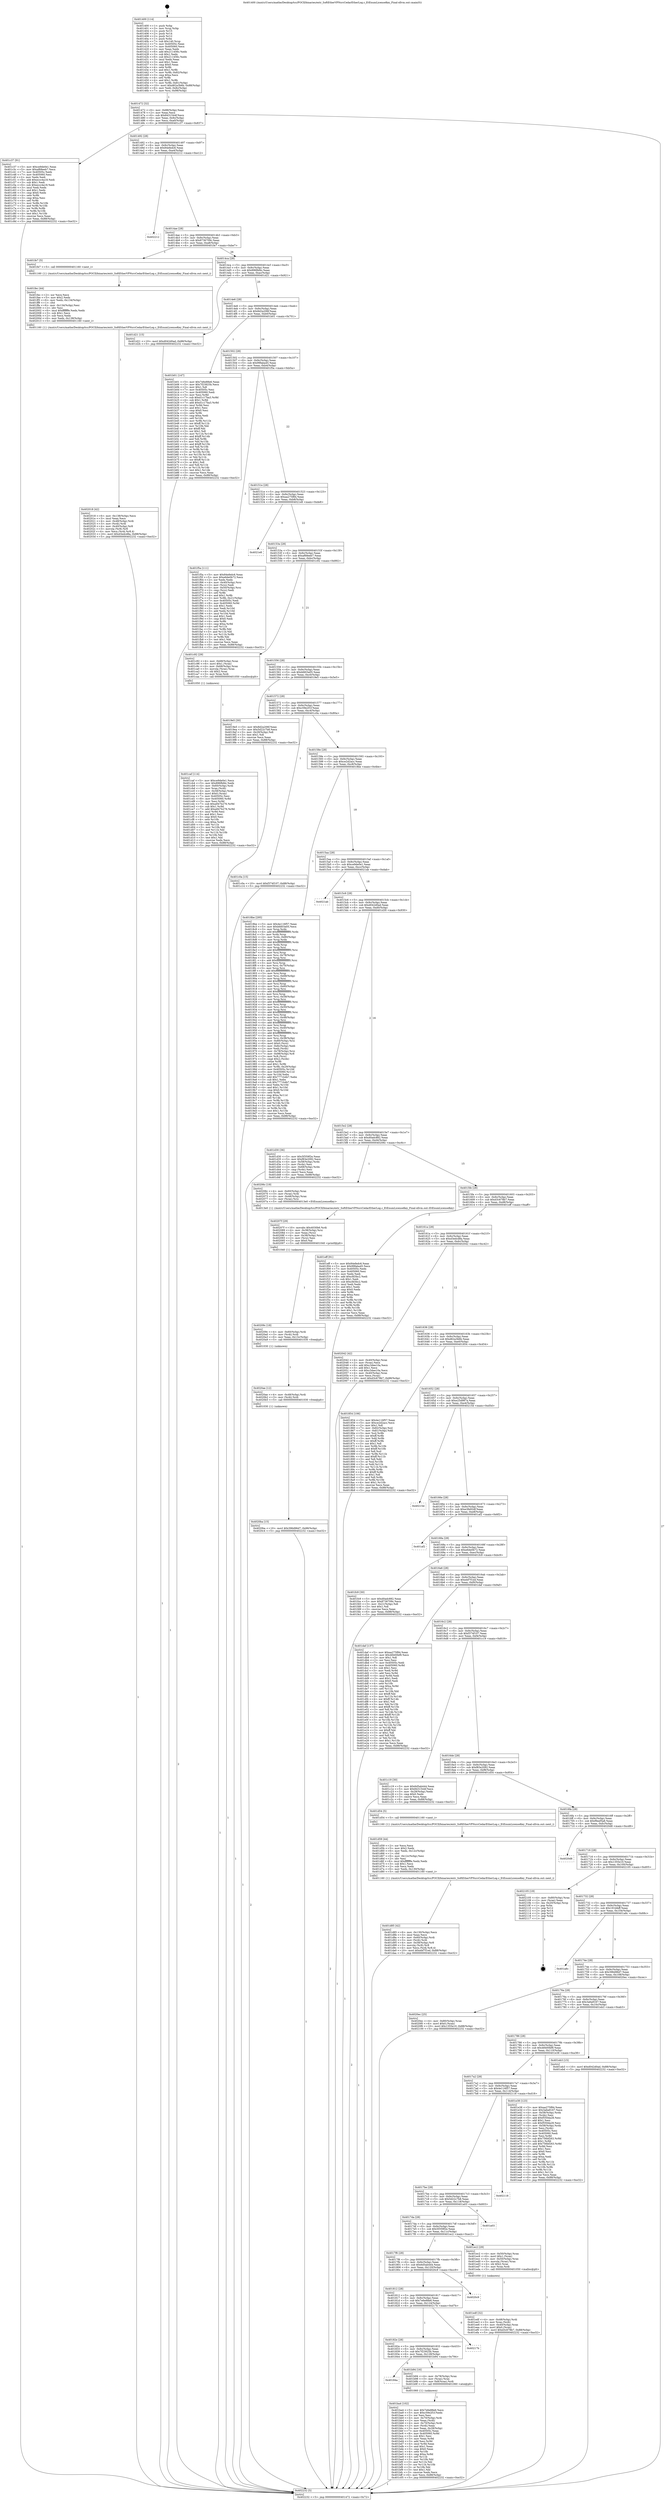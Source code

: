 digraph "0x401400" {
  label = "0x401400 (/mnt/c/Users/mathe/Desktop/tcc/POCII/binaries/extr_SoftEtherVPNsrcCedarEtherLog.c_EtEnumLicenseKey_Final-ollvm.out::main(0))"
  labelloc = "t"
  node[shape=record]

  Entry [label="",width=0.3,height=0.3,shape=circle,fillcolor=black,style=filled]
  "0x401472" [label="{
     0x401472 [32]\l
     | [instrs]\l
     &nbsp;&nbsp;0x401472 \<+6\>: mov -0x88(%rbp),%eax\l
     &nbsp;&nbsp;0x401478 \<+2\>: mov %eax,%ecx\l
     &nbsp;&nbsp;0x40147a \<+6\>: sub $0x8431544f,%ecx\l
     &nbsp;&nbsp;0x401480 \<+6\>: mov %eax,-0x9c(%rbp)\l
     &nbsp;&nbsp;0x401486 \<+6\>: mov %ecx,-0xa0(%rbp)\l
     &nbsp;&nbsp;0x40148c \<+6\>: je 0000000000401c37 \<main+0x837\>\l
  }"]
  "0x401c37" [label="{
     0x401c37 [91]\l
     | [instrs]\l
     &nbsp;&nbsp;0x401c37 \<+5\>: mov $0xce9de0e1,%eax\l
     &nbsp;&nbsp;0x401c3c \<+5\>: mov $0xaf68eeb7,%ecx\l
     &nbsp;&nbsp;0x401c41 \<+7\>: mov 0x40505c,%edx\l
     &nbsp;&nbsp;0x401c48 \<+7\>: mov 0x405060,%esi\l
     &nbsp;&nbsp;0x401c4f \<+2\>: mov %edx,%edi\l
     &nbsp;&nbsp;0x401c51 \<+6\>: add $0xeccc4a18,%edi\l
     &nbsp;&nbsp;0x401c57 \<+3\>: sub $0x1,%edi\l
     &nbsp;&nbsp;0x401c5a \<+6\>: sub $0xeccc4a18,%edi\l
     &nbsp;&nbsp;0x401c60 \<+3\>: imul %edi,%edx\l
     &nbsp;&nbsp;0x401c63 \<+3\>: and $0x1,%edx\l
     &nbsp;&nbsp;0x401c66 \<+3\>: cmp $0x0,%edx\l
     &nbsp;&nbsp;0x401c69 \<+4\>: sete %r8b\l
     &nbsp;&nbsp;0x401c6d \<+3\>: cmp $0xa,%esi\l
     &nbsp;&nbsp;0x401c70 \<+4\>: setl %r9b\l
     &nbsp;&nbsp;0x401c74 \<+3\>: mov %r8b,%r10b\l
     &nbsp;&nbsp;0x401c77 \<+3\>: and %r9b,%r10b\l
     &nbsp;&nbsp;0x401c7a \<+3\>: xor %r9b,%r8b\l
     &nbsp;&nbsp;0x401c7d \<+3\>: or %r8b,%r10b\l
     &nbsp;&nbsp;0x401c80 \<+4\>: test $0x1,%r10b\l
     &nbsp;&nbsp;0x401c84 \<+3\>: cmovne %ecx,%eax\l
     &nbsp;&nbsp;0x401c87 \<+6\>: mov %eax,-0x88(%rbp)\l
     &nbsp;&nbsp;0x401c8d \<+5\>: jmp 0000000000402232 \<main+0xe32\>\l
  }"]
  "0x401492" [label="{
     0x401492 [28]\l
     | [instrs]\l
     &nbsp;&nbsp;0x401492 \<+5\>: jmp 0000000000401497 \<main+0x97\>\l
     &nbsp;&nbsp;0x401497 \<+6\>: mov -0x9c(%rbp),%eax\l
     &nbsp;&nbsp;0x40149d \<+5\>: sub $0x84efedc6,%eax\l
     &nbsp;&nbsp;0x4014a2 \<+6\>: mov %eax,-0xa4(%rbp)\l
     &nbsp;&nbsp;0x4014a8 \<+6\>: je 0000000000402212 \<main+0xe12\>\l
  }"]
  Exit [label="",width=0.3,height=0.3,shape=circle,fillcolor=black,style=filled,peripheries=2]
  "0x402212" [label="{
     0x402212\l
  }", style=dashed]
  "0x4014ae" [label="{
     0x4014ae [28]\l
     | [instrs]\l
     &nbsp;&nbsp;0x4014ae \<+5\>: jmp 00000000004014b3 \<main+0xb3\>\l
     &nbsp;&nbsp;0x4014b3 \<+6\>: mov -0x9c(%rbp),%eax\l
     &nbsp;&nbsp;0x4014b9 \<+5\>: sub $0x8736709c,%eax\l
     &nbsp;&nbsp;0x4014be \<+6\>: mov %eax,-0xa8(%rbp)\l
     &nbsp;&nbsp;0x4014c4 \<+6\>: je 0000000000401fe7 \<main+0xbe7\>\l
  }"]
  "0x4020ba" [label="{
     0x4020ba [15]\l
     | [instrs]\l
     &nbsp;&nbsp;0x4020ba \<+10\>: movl $0x396d96d7,-0x88(%rbp)\l
     &nbsp;&nbsp;0x4020c4 \<+5\>: jmp 0000000000402232 \<main+0xe32\>\l
  }"]
  "0x401fe7" [label="{
     0x401fe7 [5]\l
     | [instrs]\l
     &nbsp;&nbsp;0x401fe7 \<+5\>: call 0000000000401160 \<next_i\>\l
     | [calls]\l
     &nbsp;&nbsp;0x401160 \{1\} (/mnt/c/Users/mathe/Desktop/tcc/POCII/binaries/extr_SoftEtherVPNsrcCedarEtherLog.c_EtEnumLicenseKey_Final-ollvm.out::next_i)\l
  }"]
  "0x4014ca" [label="{
     0x4014ca [28]\l
     | [instrs]\l
     &nbsp;&nbsp;0x4014ca \<+5\>: jmp 00000000004014cf \<main+0xcf\>\l
     &nbsp;&nbsp;0x4014cf \<+6\>: mov -0x9c(%rbp),%eax\l
     &nbsp;&nbsp;0x4014d5 \<+5\>: sub $0x896fbfdc,%eax\l
     &nbsp;&nbsp;0x4014da \<+6\>: mov %eax,-0xac(%rbp)\l
     &nbsp;&nbsp;0x4014e0 \<+6\>: je 0000000000401d21 \<main+0x921\>\l
  }"]
  "0x4020ae" [label="{
     0x4020ae [12]\l
     | [instrs]\l
     &nbsp;&nbsp;0x4020ae \<+4\>: mov -0x48(%rbp),%rdi\l
     &nbsp;&nbsp;0x4020b2 \<+3\>: mov (%rdi),%rdi\l
     &nbsp;&nbsp;0x4020b5 \<+5\>: call 0000000000401030 \<free@plt\>\l
     | [calls]\l
     &nbsp;&nbsp;0x401030 \{1\} (unknown)\l
  }"]
  "0x401d21" [label="{
     0x401d21 [15]\l
     | [instrs]\l
     &nbsp;&nbsp;0x401d21 \<+10\>: movl $0xd042d0ad,-0x88(%rbp)\l
     &nbsp;&nbsp;0x401d2b \<+5\>: jmp 0000000000402232 \<main+0xe32\>\l
  }"]
  "0x4014e6" [label="{
     0x4014e6 [28]\l
     | [instrs]\l
     &nbsp;&nbsp;0x4014e6 \<+5\>: jmp 00000000004014eb \<main+0xeb\>\l
     &nbsp;&nbsp;0x4014eb \<+6\>: mov -0x9c(%rbp),%eax\l
     &nbsp;&nbsp;0x4014f1 \<+5\>: sub $0x8d2a206f,%eax\l
     &nbsp;&nbsp;0x4014f6 \<+6\>: mov %eax,-0xb0(%rbp)\l
     &nbsp;&nbsp;0x4014fc \<+6\>: je 0000000000401b01 \<main+0x701\>\l
  }"]
  "0x40209c" [label="{
     0x40209c [18]\l
     | [instrs]\l
     &nbsp;&nbsp;0x40209c \<+4\>: mov -0x60(%rbp),%rdi\l
     &nbsp;&nbsp;0x4020a0 \<+3\>: mov (%rdi),%rdi\l
     &nbsp;&nbsp;0x4020a3 \<+6\>: mov %eax,-0x13c(%rbp)\l
     &nbsp;&nbsp;0x4020a9 \<+5\>: call 0000000000401030 \<free@plt\>\l
     | [calls]\l
     &nbsp;&nbsp;0x401030 \{1\} (unknown)\l
  }"]
  "0x401b01" [label="{
     0x401b01 [147]\l
     | [instrs]\l
     &nbsp;&nbsp;0x401b01 \<+5\>: mov $0x7e6e88e6,%eax\l
     &nbsp;&nbsp;0x401b06 \<+5\>: mov $0x7f23925b,%ecx\l
     &nbsp;&nbsp;0x401b0b \<+2\>: mov $0x1,%dl\l
     &nbsp;&nbsp;0x401b0d \<+7\>: mov 0x40505c,%esi\l
     &nbsp;&nbsp;0x401b14 \<+7\>: mov 0x405060,%edi\l
     &nbsp;&nbsp;0x401b1b \<+3\>: mov %esi,%r8d\l
     &nbsp;&nbsp;0x401b1e \<+7\>: sub $0xd1c17ba3,%r8d\l
     &nbsp;&nbsp;0x401b25 \<+4\>: sub $0x1,%r8d\l
     &nbsp;&nbsp;0x401b29 \<+7\>: add $0xd1c17ba3,%r8d\l
     &nbsp;&nbsp;0x401b30 \<+4\>: imul %r8d,%esi\l
     &nbsp;&nbsp;0x401b34 \<+3\>: and $0x1,%esi\l
     &nbsp;&nbsp;0x401b37 \<+3\>: cmp $0x0,%esi\l
     &nbsp;&nbsp;0x401b3a \<+4\>: sete %r9b\l
     &nbsp;&nbsp;0x401b3e \<+3\>: cmp $0xa,%edi\l
     &nbsp;&nbsp;0x401b41 \<+4\>: setl %r10b\l
     &nbsp;&nbsp;0x401b45 \<+3\>: mov %r9b,%r11b\l
     &nbsp;&nbsp;0x401b48 \<+4\>: xor $0xff,%r11b\l
     &nbsp;&nbsp;0x401b4c \<+3\>: mov %r10b,%bl\l
     &nbsp;&nbsp;0x401b4f \<+3\>: xor $0xff,%bl\l
     &nbsp;&nbsp;0x401b52 \<+3\>: xor $0x1,%dl\l
     &nbsp;&nbsp;0x401b55 \<+3\>: mov %r11b,%r14b\l
     &nbsp;&nbsp;0x401b58 \<+4\>: and $0xff,%r14b\l
     &nbsp;&nbsp;0x401b5c \<+3\>: and %dl,%r9b\l
     &nbsp;&nbsp;0x401b5f \<+3\>: mov %bl,%r15b\l
     &nbsp;&nbsp;0x401b62 \<+4\>: and $0xff,%r15b\l
     &nbsp;&nbsp;0x401b66 \<+3\>: and %dl,%r10b\l
     &nbsp;&nbsp;0x401b69 \<+3\>: or %r9b,%r14b\l
     &nbsp;&nbsp;0x401b6c \<+3\>: or %r10b,%r15b\l
     &nbsp;&nbsp;0x401b6f \<+3\>: xor %r15b,%r14b\l
     &nbsp;&nbsp;0x401b72 \<+3\>: or %bl,%r11b\l
     &nbsp;&nbsp;0x401b75 \<+4\>: xor $0xff,%r11b\l
     &nbsp;&nbsp;0x401b79 \<+3\>: or $0x1,%dl\l
     &nbsp;&nbsp;0x401b7c \<+3\>: and %dl,%r11b\l
     &nbsp;&nbsp;0x401b7f \<+3\>: or %r11b,%r14b\l
     &nbsp;&nbsp;0x401b82 \<+4\>: test $0x1,%r14b\l
     &nbsp;&nbsp;0x401b86 \<+3\>: cmovne %ecx,%eax\l
     &nbsp;&nbsp;0x401b89 \<+6\>: mov %eax,-0x88(%rbp)\l
     &nbsp;&nbsp;0x401b8f \<+5\>: jmp 0000000000402232 \<main+0xe32\>\l
  }"]
  "0x401502" [label="{
     0x401502 [28]\l
     | [instrs]\l
     &nbsp;&nbsp;0x401502 \<+5\>: jmp 0000000000401507 \<main+0x107\>\l
     &nbsp;&nbsp;0x401507 \<+6\>: mov -0x9c(%rbp),%eax\l
     &nbsp;&nbsp;0x40150d \<+5\>: sub $0x99faba45,%eax\l
     &nbsp;&nbsp;0x401512 \<+6\>: mov %eax,-0xb4(%rbp)\l
     &nbsp;&nbsp;0x401518 \<+6\>: je 0000000000401f5a \<main+0xb5a\>\l
  }"]
  "0x40207f" [label="{
     0x40207f [29]\l
     | [instrs]\l
     &nbsp;&nbsp;0x40207f \<+10\>: movabs $0x4030b6,%rdi\l
     &nbsp;&nbsp;0x402089 \<+4\>: mov -0x38(%rbp),%rsi\l
     &nbsp;&nbsp;0x40208d \<+2\>: mov %eax,(%rsi)\l
     &nbsp;&nbsp;0x40208f \<+4\>: mov -0x38(%rbp),%rsi\l
     &nbsp;&nbsp;0x402093 \<+2\>: mov (%rsi),%esi\l
     &nbsp;&nbsp;0x402095 \<+2\>: mov $0x0,%al\l
     &nbsp;&nbsp;0x402097 \<+5\>: call 0000000000401040 \<printf@plt\>\l
     | [calls]\l
     &nbsp;&nbsp;0x401040 \{1\} (unknown)\l
  }"]
  "0x401f5a" [label="{
     0x401f5a [111]\l
     | [instrs]\l
     &nbsp;&nbsp;0x401f5a \<+5\>: mov $0x84efedc6,%eax\l
     &nbsp;&nbsp;0x401f5f \<+5\>: mov $0xe6de0b72,%ecx\l
     &nbsp;&nbsp;0x401f64 \<+2\>: xor %edx,%edx\l
     &nbsp;&nbsp;0x401f66 \<+4\>: mov -0x40(%rbp),%rsi\l
     &nbsp;&nbsp;0x401f6a \<+2\>: mov (%rsi),%edi\l
     &nbsp;&nbsp;0x401f6c \<+4\>: mov -0x50(%rbp),%rsi\l
     &nbsp;&nbsp;0x401f70 \<+2\>: cmp (%rsi),%edi\l
     &nbsp;&nbsp;0x401f72 \<+4\>: setl %r8b\l
     &nbsp;&nbsp;0x401f76 \<+4\>: and $0x1,%r8b\l
     &nbsp;&nbsp;0x401f7a \<+4\>: mov %r8b,-0x21(%rbp)\l
     &nbsp;&nbsp;0x401f7e \<+7\>: mov 0x40505c,%edi\l
     &nbsp;&nbsp;0x401f85 \<+8\>: mov 0x405060,%r9d\l
     &nbsp;&nbsp;0x401f8d \<+3\>: sub $0x1,%edx\l
     &nbsp;&nbsp;0x401f90 \<+3\>: mov %edi,%r10d\l
     &nbsp;&nbsp;0x401f93 \<+3\>: add %edx,%r10d\l
     &nbsp;&nbsp;0x401f96 \<+4\>: imul %r10d,%edi\l
     &nbsp;&nbsp;0x401f9a \<+3\>: and $0x1,%edi\l
     &nbsp;&nbsp;0x401f9d \<+3\>: cmp $0x0,%edi\l
     &nbsp;&nbsp;0x401fa0 \<+4\>: sete %r8b\l
     &nbsp;&nbsp;0x401fa4 \<+4\>: cmp $0xa,%r9d\l
     &nbsp;&nbsp;0x401fa8 \<+4\>: setl %r11b\l
     &nbsp;&nbsp;0x401fac \<+3\>: mov %r8b,%bl\l
     &nbsp;&nbsp;0x401faf \<+3\>: and %r11b,%bl\l
     &nbsp;&nbsp;0x401fb2 \<+3\>: xor %r11b,%r8b\l
     &nbsp;&nbsp;0x401fb5 \<+3\>: or %r8b,%bl\l
     &nbsp;&nbsp;0x401fb8 \<+3\>: test $0x1,%bl\l
     &nbsp;&nbsp;0x401fbb \<+3\>: cmovne %ecx,%eax\l
     &nbsp;&nbsp;0x401fbe \<+6\>: mov %eax,-0x88(%rbp)\l
     &nbsp;&nbsp;0x401fc4 \<+5\>: jmp 0000000000402232 \<main+0xe32\>\l
  }"]
  "0x40151e" [label="{
     0x40151e [28]\l
     | [instrs]\l
     &nbsp;&nbsp;0x40151e \<+5\>: jmp 0000000000401523 \<main+0x123\>\l
     &nbsp;&nbsp;0x401523 \<+6\>: mov -0x9c(%rbp),%eax\l
     &nbsp;&nbsp;0x401529 \<+5\>: sub $0xaa275f84,%eax\l
     &nbsp;&nbsp;0x40152e \<+6\>: mov %eax,-0xb8(%rbp)\l
     &nbsp;&nbsp;0x401534 \<+6\>: je 00000000004021e8 \<main+0xde8\>\l
  }"]
  "0x402018" [label="{
     0x402018 [42]\l
     | [instrs]\l
     &nbsp;&nbsp;0x402018 \<+6\>: mov -0x138(%rbp),%ecx\l
     &nbsp;&nbsp;0x40201e \<+3\>: imul %eax,%ecx\l
     &nbsp;&nbsp;0x402021 \<+4\>: mov -0x48(%rbp),%rdi\l
     &nbsp;&nbsp;0x402025 \<+3\>: mov (%rdi),%rdi\l
     &nbsp;&nbsp;0x402028 \<+4\>: mov -0x40(%rbp),%r8\l
     &nbsp;&nbsp;0x40202c \<+3\>: movslq (%r8),%r8\l
     &nbsp;&nbsp;0x40202f \<+4\>: mov %ecx,(%rdi,%r8,4)\l
     &nbsp;&nbsp;0x402033 \<+10\>: movl $0xd3edcd8a,-0x88(%rbp)\l
     &nbsp;&nbsp;0x40203d \<+5\>: jmp 0000000000402232 \<main+0xe32\>\l
  }"]
  "0x4021e8" [label="{
     0x4021e8\l
  }", style=dashed]
  "0x40153a" [label="{
     0x40153a [28]\l
     | [instrs]\l
     &nbsp;&nbsp;0x40153a \<+5\>: jmp 000000000040153f \<main+0x13f\>\l
     &nbsp;&nbsp;0x40153f \<+6\>: mov -0x9c(%rbp),%eax\l
     &nbsp;&nbsp;0x401545 \<+5\>: sub $0xaf68eeb7,%eax\l
     &nbsp;&nbsp;0x40154a \<+6\>: mov %eax,-0xbc(%rbp)\l
     &nbsp;&nbsp;0x401550 \<+6\>: je 0000000000401c92 \<main+0x892\>\l
  }"]
  "0x401fec" [label="{
     0x401fec [44]\l
     | [instrs]\l
     &nbsp;&nbsp;0x401fec \<+2\>: xor %ecx,%ecx\l
     &nbsp;&nbsp;0x401fee \<+5\>: mov $0x2,%edx\l
     &nbsp;&nbsp;0x401ff3 \<+6\>: mov %edx,-0x134(%rbp)\l
     &nbsp;&nbsp;0x401ff9 \<+1\>: cltd\l
     &nbsp;&nbsp;0x401ffa \<+6\>: mov -0x134(%rbp),%esi\l
     &nbsp;&nbsp;0x402000 \<+2\>: idiv %esi\l
     &nbsp;&nbsp;0x402002 \<+6\>: imul $0xfffffffe,%edx,%edx\l
     &nbsp;&nbsp;0x402008 \<+3\>: sub $0x1,%ecx\l
     &nbsp;&nbsp;0x40200b \<+2\>: sub %ecx,%edx\l
     &nbsp;&nbsp;0x40200d \<+6\>: mov %edx,-0x138(%rbp)\l
     &nbsp;&nbsp;0x402013 \<+5\>: call 0000000000401160 \<next_i\>\l
     | [calls]\l
     &nbsp;&nbsp;0x401160 \{1\} (/mnt/c/Users/mathe/Desktop/tcc/POCII/binaries/extr_SoftEtherVPNsrcCedarEtherLog.c_EtEnumLicenseKey_Final-ollvm.out::next_i)\l
  }"]
  "0x401c92" [label="{
     0x401c92 [29]\l
     | [instrs]\l
     &nbsp;&nbsp;0x401c92 \<+4\>: mov -0x68(%rbp),%rax\l
     &nbsp;&nbsp;0x401c96 \<+6\>: movl $0x1,(%rax)\l
     &nbsp;&nbsp;0x401c9c \<+4\>: mov -0x68(%rbp),%rax\l
     &nbsp;&nbsp;0x401ca0 \<+3\>: movslq (%rax),%rax\l
     &nbsp;&nbsp;0x401ca3 \<+4\>: shl $0x2,%rax\l
     &nbsp;&nbsp;0x401ca7 \<+3\>: mov %rax,%rdi\l
     &nbsp;&nbsp;0x401caa \<+5\>: call 0000000000401050 \<malloc@plt\>\l
     | [calls]\l
     &nbsp;&nbsp;0x401050 \{1\} (unknown)\l
  }"]
  "0x401556" [label="{
     0x401556 [28]\l
     | [instrs]\l
     &nbsp;&nbsp;0x401556 \<+5\>: jmp 000000000040155b \<main+0x15b\>\l
     &nbsp;&nbsp;0x40155b \<+6\>: mov -0x9c(%rbp),%eax\l
     &nbsp;&nbsp;0x401561 \<+5\>: sub $0xbfd03a05,%eax\l
     &nbsp;&nbsp;0x401566 \<+6\>: mov %eax,-0xc0(%rbp)\l
     &nbsp;&nbsp;0x40156c \<+6\>: je 00000000004019e5 \<main+0x5e5\>\l
  }"]
  "0x401edf" [label="{
     0x401edf [32]\l
     | [instrs]\l
     &nbsp;&nbsp;0x401edf \<+4\>: mov -0x48(%rbp),%rdi\l
     &nbsp;&nbsp;0x401ee3 \<+3\>: mov %rax,(%rdi)\l
     &nbsp;&nbsp;0x401ee6 \<+4\>: mov -0x40(%rbp),%rax\l
     &nbsp;&nbsp;0x401eea \<+6\>: movl $0x0,(%rax)\l
     &nbsp;&nbsp;0x401ef0 \<+10\>: movl $0xd3c678b7,-0x88(%rbp)\l
     &nbsp;&nbsp;0x401efa \<+5\>: jmp 0000000000402232 \<main+0xe32\>\l
  }"]
  "0x4019e5" [label="{
     0x4019e5 [30]\l
     | [instrs]\l
     &nbsp;&nbsp;0x4019e5 \<+5\>: mov $0x8d2a206f,%eax\l
     &nbsp;&nbsp;0x4019ea \<+5\>: mov $0x5d22c7b8,%ecx\l
     &nbsp;&nbsp;0x4019ef \<+3\>: mov -0x29(%rbp),%dl\l
     &nbsp;&nbsp;0x4019f2 \<+3\>: test $0x1,%dl\l
     &nbsp;&nbsp;0x4019f5 \<+3\>: cmovne %ecx,%eax\l
     &nbsp;&nbsp;0x4019f8 \<+6\>: mov %eax,-0x88(%rbp)\l
     &nbsp;&nbsp;0x4019fe \<+5\>: jmp 0000000000402232 \<main+0xe32\>\l
  }"]
  "0x401572" [label="{
     0x401572 [28]\l
     | [instrs]\l
     &nbsp;&nbsp;0x401572 \<+5\>: jmp 0000000000401577 \<main+0x177\>\l
     &nbsp;&nbsp;0x401577 \<+6\>: mov -0x9c(%rbp),%eax\l
     &nbsp;&nbsp;0x40157d \<+5\>: sub $0xc59e2f1f,%eax\l
     &nbsp;&nbsp;0x401582 \<+6\>: mov %eax,-0xc4(%rbp)\l
     &nbsp;&nbsp;0x401588 \<+6\>: je 0000000000401c0a \<main+0x80a\>\l
  }"]
  "0x401d85" [label="{
     0x401d85 [42]\l
     | [instrs]\l
     &nbsp;&nbsp;0x401d85 \<+6\>: mov -0x130(%rbp),%ecx\l
     &nbsp;&nbsp;0x401d8b \<+3\>: imul %eax,%ecx\l
     &nbsp;&nbsp;0x401d8e \<+4\>: mov -0x60(%rbp),%rdi\l
     &nbsp;&nbsp;0x401d92 \<+3\>: mov (%rdi),%rdi\l
     &nbsp;&nbsp;0x401d95 \<+4\>: mov -0x58(%rbp),%r8\l
     &nbsp;&nbsp;0x401d99 \<+3\>: movslq (%r8),%r8\l
     &nbsp;&nbsp;0x401d9c \<+4\>: mov %ecx,(%rdi,%r8,4)\l
     &nbsp;&nbsp;0x401da0 \<+10\>: movl $0xebf7f1ed,-0x88(%rbp)\l
     &nbsp;&nbsp;0x401daa \<+5\>: jmp 0000000000402232 \<main+0xe32\>\l
  }"]
  "0x401c0a" [label="{
     0x401c0a [15]\l
     | [instrs]\l
     &nbsp;&nbsp;0x401c0a \<+10\>: movl $0xf374f107,-0x88(%rbp)\l
     &nbsp;&nbsp;0x401c14 \<+5\>: jmp 0000000000402232 \<main+0xe32\>\l
  }"]
  "0x40158e" [label="{
     0x40158e [28]\l
     | [instrs]\l
     &nbsp;&nbsp;0x40158e \<+5\>: jmp 0000000000401593 \<main+0x193\>\l
     &nbsp;&nbsp;0x401593 \<+6\>: mov -0x9c(%rbp),%eax\l
     &nbsp;&nbsp;0x401599 \<+5\>: sub $0xce2d2acc,%eax\l
     &nbsp;&nbsp;0x40159e \<+6\>: mov %eax,-0xc8(%rbp)\l
     &nbsp;&nbsp;0x4015a4 \<+6\>: je 00000000004018be \<main+0x4be\>\l
  }"]
  "0x401d59" [label="{
     0x401d59 [44]\l
     | [instrs]\l
     &nbsp;&nbsp;0x401d59 \<+2\>: xor %ecx,%ecx\l
     &nbsp;&nbsp;0x401d5b \<+5\>: mov $0x2,%edx\l
     &nbsp;&nbsp;0x401d60 \<+6\>: mov %edx,-0x12c(%rbp)\l
     &nbsp;&nbsp;0x401d66 \<+1\>: cltd\l
     &nbsp;&nbsp;0x401d67 \<+6\>: mov -0x12c(%rbp),%esi\l
     &nbsp;&nbsp;0x401d6d \<+2\>: idiv %esi\l
     &nbsp;&nbsp;0x401d6f \<+6\>: imul $0xfffffffe,%edx,%edx\l
     &nbsp;&nbsp;0x401d75 \<+3\>: sub $0x1,%ecx\l
     &nbsp;&nbsp;0x401d78 \<+2\>: sub %ecx,%edx\l
     &nbsp;&nbsp;0x401d7a \<+6\>: mov %edx,-0x130(%rbp)\l
     &nbsp;&nbsp;0x401d80 \<+5\>: call 0000000000401160 \<next_i\>\l
     | [calls]\l
     &nbsp;&nbsp;0x401160 \{1\} (/mnt/c/Users/mathe/Desktop/tcc/POCII/binaries/extr_SoftEtherVPNsrcCedarEtherLog.c_EtEnumLicenseKey_Final-ollvm.out::next_i)\l
  }"]
  "0x4018be" [label="{
     0x4018be [295]\l
     | [instrs]\l
     &nbsp;&nbsp;0x4018be \<+5\>: mov $0x4e116f57,%eax\l
     &nbsp;&nbsp;0x4018c3 \<+5\>: mov $0xbfd03a05,%ecx\l
     &nbsp;&nbsp;0x4018c8 \<+3\>: mov %rsp,%rdx\l
     &nbsp;&nbsp;0x4018cb \<+4\>: add $0xfffffffffffffff0,%rdx\l
     &nbsp;&nbsp;0x4018cf \<+3\>: mov %rdx,%rsp\l
     &nbsp;&nbsp;0x4018d2 \<+4\>: mov %rdx,-0x80(%rbp)\l
     &nbsp;&nbsp;0x4018d6 \<+3\>: mov %rsp,%rdx\l
     &nbsp;&nbsp;0x4018d9 \<+4\>: add $0xfffffffffffffff0,%rdx\l
     &nbsp;&nbsp;0x4018dd \<+3\>: mov %rdx,%rsp\l
     &nbsp;&nbsp;0x4018e0 \<+3\>: mov %rsp,%rsi\l
     &nbsp;&nbsp;0x4018e3 \<+4\>: add $0xfffffffffffffff0,%rsi\l
     &nbsp;&nbsp;0x4018e7 \<+3\>: mov %rsi,%rsp\l
     &nbsp;&nbsp;0x4018ea \<+4\>: mov %rsi,-0x78(%rbp)\l
     &nbsp;&nbsp;0x4018ee \<+3\>: mov %rsp,%rsi\l
     &nbsp;&nbsp;0x4018f1 \<+4\>: add $0xfffffffffffffff0,%rsi\l
     &nbsp;&nbsp;0x4018f5 \<+3\>: mov %rsi,%rsp\l
     &nbsp;&nbsp;0x4018f8 \<+4\>: mov %rsi,-0x70(%rbp)\l
     &nbsp;&nbsp;0x4018fc \<+3\>: mov %rsp,%rsi\l
     &nbsp;&nbsp;0x4018ff \<+4\>: add $0xfffffffffffffff0,%rsi\l
     &nbsp;&nbsp;0x401903 \<+3\>: mov %rsi,%rsp\l
     &nbsp;&nbsp;0x401906 \<+4\>: mov %rsi,-0x68(%rbp)\l
     &nbsp;&nbsp;0x40190a \<+3\>: mov %rsp,%rsi\l
     &nbsp;&nbsp;0x40190d \<+4\>: add $0xfffffffffffffff0,%rsi\l
     &nbsp;&nbsp;0x401911 \<+3\>: mov %rsi,%rsp\l
     &nbsp;&nbsp;0x401914 \<+4\>: mov %rsi,-0x60(%rbp)\l
     &nbsp;&nbsp;0x401918 \<+3\>: mov %rsp,%rsi\l
     &nbsp;&nbsp;0x40191b \<+4\>: add $0xfffffffffffffff0,%rsi\l
     &nbsp;&nbsp;0x40191f \<+3\>: mov %rsi,%rsp\l
     &nbsp;&nbsp;0x401922 \<+4\>: mov %rsi,-0x58(%rbp)\l
     &nbsp;&nbsp;0x401926 \<+3\>: mov %rsp,%rsi\l
     &nbsp;&nbsp;0x401929 \<+4\>: add $0xfffffffffffffff0,%rsi\l
     &nbsp;&nbsp;0x40192d \<+3\>: mov %rsi,%rsp\l
     &nbsp;&nbsp;0x401930 \<+4\>: mov %rsi,-0x50(%rbp)\l
     &nbsp;&nbsp;0x401934 \<+3\>: mov %rsp,%rsi\l
     &nbsp;&nbsp;0x401937 \<+4\>: add $0xfffffffffffffff0,%rsi\l
     &nbsp;&nbsp;0x40193b \<+3\>: mov %rsi,%rsp\l
     &nbsp;&nbsp;0x40193e \<+4\>: mov %rsi,-0x48(%rbp)\l
     &nbsp;&nbsp;0x401942 \<+3\>: mov %rsp,%rsi\l
     &nbsp;&nbsp;0x401945 \<+4\>: add $0xfffffffffffffff0,%rsi\l
     &nbsp;&nbsp;0x401949 \<+3\>: mov %rsi,%rsp\l
     &nbsp;&nbsp;0x40194c \<+4\>: mov %rsi,-0x40(%rbp)\l
     &nbsp;&nbsp;0x401950 \<+3\>: mov %rsp,%rsi\l
     &nbsp;&nbsp;0x401953 \<+4\>: add $0xfffffffffffffff0,%rsi\l
     &nbsp;&nbsp;0x401957 \<+3\>: mov %rsi,%rsp\l
     &nbsp;&nbsp;0x40195a \<+4\>: mov %rsi,-0x38(%rbp)\l
     &nbsp;&nbsp;0x40195e \<+4\>: mov -0x80(%rbp),%rsi\l
     &nbsp;&nbsp;0x401962 \<+6\>: movl $0x0,(%rsi)\l
     &nbsp;&nbsp;0x401968 \<+6\>: mov -0x8c(%rbp),%edi\l
     &nbsp;&nbsp;0x40196e \<+2\>: mov %edi,(%rdx)\l
     &nbsp;&nbsp;0x401970 \<+4\>: mov -0x78(%rbp),%rsi\l
     &nbsp;&nbsp;0x401974 \<+7\>: mov -0x98(%rbp),%r8\l
     &nbsp;&nbsp;0x40197b \<+3\>: mov %r8,(%rsi)\l
     &nbsp;&nbsp;0x40197e \<+3\>: cmpl $0x2,(%rdx)\l
     &nbsp;&nbsp;0x401981 \<+4\>: setne %r9b\l
     &nbsp;&nbsp;0x401985 \<+4\>: and $0x1,%r9b\l
     &nbsp;&nbsp;0x401989 \<+4\>: mov %r9b,-0x29(%rbp)\l
     &nbsp;&nbsp;0x40198d \<+8\>: mov 0x40505c,%r10d\l
     &nbsp;&nbsp;0x401995 \<+8\>: mov 0x405060,%r11d\l
     &nbsp;&nbsp;0x40199d \<+3\>: mov %r10d,%ebx\l
     &nbsp;&nbsp;0x4019a0 \<+6\>: add $0x7771b4b7,%ebx\l
     &nbsp;&nbsp;0x4019a6 \<+3\>: sub $0x1,%ebx\l
     &nbsp;&nbsp;0x4019a9 \<+6\>: sub $0x7771b4b7,%ebx\l
     &nbsp;&nbsp;0x4019af \<+4\>: imul %ebx,%r10d\l
     &nbsp;&nbsp;0x4019b3 \<+4\>: and $0x1,%r10d\l
     &nbsp;&nbsp;0x4019b7 \<+4\>: cmp $0x0,%r10d\l
     &nbsp;&nbsp;0x4019bb \<+4\>: sete %r9b\l
     &nbsp;&nbsp;0x4019bf \<+4\>: cmp $0xa,%r11d\l
     &nbsp;&nbsp;0x4019c3 \<+4\>: setl %r14b\l
     &nbsp;&nbsp;0x4019c7 \<+3\>: mov %r9b,%r15b\l
     &nbsp;&nbsp;0x4019ca \<+3\>: and %r14b,%r15b\l
     &nbsp;&nbsp;0x4019cd \<+3\>: xor %r14b,%r9b\l
     &nbsp;&nbsp;0x4019d0 \<+3\>: or %r9b,%r15b\l
     &nbsp;&nbsp;0x4019d3 \<+4\>: test $0x1,%r15b\l
     &nbsp;&nbsp;0x4019d7 \<+3\>: cmovne %ecx,%eax\l
     &nbsp;&nbsp;0x4019da \<+6\>: mov %eax,-0x88(%rbp)\l
     &nbsp;&nbsp;0x4019e0 \<+5\>: jmp 0000000000402232 \<main+0xe32\>\l
  }"]
  "0x4015aa" [label="{
     0x4015aa [28]\l
     | [instrs]\l
     &nbsp;&nbsp;0x4015aa \<+5\>: jmp 00000000004015af \<main+0x1af\>\l
     &nbsp;&nbsp;0x4015af \<+6\>: mov -0x9c(%rbp),%eax\l
     &nbsp;&nbsp;0x4015b5 \<+5\>: sub $0xce9de0e1,%eax\l
     &nbsp;&nbsp;0x4015ba \<+6\>: mov %eax,-0xcc(%rbp)\l
     &nbsp;&nbsp;0x4015c0 \<+6\>: je 00000000004021ab \<main+0xdab\>\l
  }"]
  "0x401caf" [label="{
     0x401caf [114]\l
     | [instrs]\l
     &nbsp;&nbsp;0x401caf \<+5\>: mov $0xce9de0e1,%ecx\l
     &nbsp;&nbsp;0x401cb4 \<+5\>: mov $0x896fbfdc,%edx\l
     &nbsp;&nbsp;0x401cb9 \<+4\>: mov -0x60(%rbp),%rdi\l
     &nbsp;&nbsp;0x401cbd \<+3\>: mov %rax,(%rdi)\l
     &nbsp;&nbsp;0x401cc0 \<+4\>: mov -0x58(%rbp),%rax\l
     &nbsp;&nbsp;0x401cc4 \<+6\>: movl $0x0,(%rax)\l
     &nbsp;&nbsp;0x401cca \<+7\>: mov 0x40505c,%esi\l
     &nbsp;&nbsp;0x401cd1 \<+8\>: mov 0x405060,%r8d\l
     &nbsp;&nbsp;0x401cd9 \<+3\>: mov %esi,%r9d\l
     &nbsp;&nbsp;0x401cdc \<+7\>: sub $0xa947b276,%r9d\l
     &nbsp;&nbsp;0x401ce3 \<+4\>: sub $0x1,%r9d\l
     &nbsp;&nbsp;0x401ce7 \<+7\>: add $0xa947b276,%r9d\l
     &nbsp;&nbsp;0x401cee \<+4\>: imul %r9d,%esi\l
     &nbsp;&nbsp;0x401cf2 \<+3\>: and $0x1,%esi\l
     &nbsp;&nbsp;0x401cf5 \<+3\>: cmp $0x0,%esi\l
     &nbsp;&nbsp;0x401cf8 \<+4\>: sete %r10b\l
     &nbsp;&nbsp;0x401cfc \<+4\>: cmp $0xa,%r8d\l
     &nbsp;&nbsp;0x401d00 \<+4\>: setl %r11b\l
     &nbsp;&nbsp;0x401d04 \<+3\>: mov %r10b,%bl\l
     &nbsp;&nbsp;0x401d07 \<+3\>: and %r11b,%bl\l
     &nbsp;&nbsp;0x401d0a \<+3\>: xor %r11b,%r10b\l
     &nbsp;&nbsp;0x401d0d \<+3\>: or %r10b,%bl\l
     &nbsp;&nbsp;0x401d10 \<+3\>: test $0x1,%bl\l
     &nbsp;&nbsp;0x401d13 \<+3\>: cmovne %edx,%ecx\l
     &nbsp;&nbsp;0x401d16 \<+6\>: mov %ecx,-0x88(%rbp)\l
     &nbsp;&nbsp;0x401d1c \<+5\>: jmp 0000000000402232 \<main+0xe32\>\l
  }"]
  "0x4021ab" [label="{
     0x4021ab\l
  }", style=dashed]
  "0x4015c6" [label="{
     0x4015c6 [28]\l
     | [instrs]\l
     &nbsp;&nbsp;0x4015c6 \<+5\>: jmp 00000000004015cb \<main+0x1cb\>\l
     &nbsp;&nbsp;0x4015cb \<+6\>: mov -0x9c(%rbp),%eax\l
     &nbsp;&nbsp;0x4015d1 \<+5\>: sub $0xd042d0ad,%eax\l
     &nbsp;&nbsp;0x4015d6 \<+6\>: mov %eax,-0xd0(%rbp)\l
     &nbsp;&nbsp;0x4015dc \<+6\>: je 0000000000401d30 \<main+0x930\>\l
  }"]
  "0x401ba4" [label="{
     0x401ba4 [102]\l
     | [instrs]\l
     &nbsp;&nbsp;0x401ba4 \<+5\>: mov $0x7e6e88e6,%ecx\l
     &nbsp;&nbsp;0x401ba9 \<+5\>: mov $0xc59e2f1f,%edx\l
     &nbsp;&nbsp;0x401bae \<+2\>: xor %esi,%esi\l
     &nbsp;&nbsp;0x401bb0 \<+4\>: mov -0x70(%rbp),%rdi\l
     &nbsp;&nbsp;0x401bb4 \<+2\>: mov %eax,(%rdi)\l
     &nbsp;&nbsp;0x401bb6 \<+4\>: mov -0x70(%rbp),%rdi\l
     &nbsp;&nbsp;0x401bba \<+2\>: mov (%rdi),%eax\l
     &nbsp;&nbsp;0x401bbc \<+3\>: mov %eax,-0x28(%rbp)\l
     &nbsp;&nbsp;0x401bbf \<+7\>: mov 0x40505c,%eax\l
     &nbsp;&nbsp;0x401bc6 \<+8\>: mov 0x405060,%r8d\l
     &nbsp;&nbsp;0x401bce \<+3\>: sub $0x1,%esi\l
     &nbsp;&nbsp;0x401bd1 \<+3\>: mov %eax,%r9d\l
     &nbsp;&nbsp;0x401bd4 \<+3\>: add %esi,%r9d\l
     &nbsp;&nbsp;0x401bd7 \<+4\>: imul %r9d,%eax\l
     &nbsp;&nbsp;0x401bdb \<+3\>: and $0x1,%eax\l
     &nbsp;&nbsp;0x401bde \<+3\>: cmp $0x0,%eax\l
     &nbsp;&nbsp;0x401be1 \<+4\>: sete %r10b\l
     &nbsp;&nbsp;0x401be5 \<+4\>: cmp $0xa,%r8d\l
     &nbsp;&nbsp;0x401be9 \<+4\>: setl %r11b\l
     &nbsp;&nbsp;0x401bed \<+3\>: mov %r10b,%bl\l
     &nbsp;&nbsp;0x401bf0 \<+3\>: and %r11b,%bl\l
     &nbsp;&nbsp;0x401bf3 \<+3\>: xor %r11b,%r10b\l
     &nbsp;&nbsp;0x401bf6 \<+3\>: or %r10b,%bl\l
     &nbsp;&nbsp;0x401bf9 \<+3\>: test $0x1,%bl\l
     &nbsp;&nbsp;0x401bfc \<+3\>: cmovne %edx,%ecx\l
     &nbsp;&nbsp;0x401bff \<+6\>: mov %ecx,-0x88(%rbp)\l
     &nbsp;&nbsp;0x401c05 \<+5\>: jmp 0000000000402232 \<main+0xe32\>\l
  }"]
  "0x401d30" [label="{
     0x401d30 [36]\l
     | [instrs]\l
     &nbsp;&nbsp;0x401d30 \<+5\>: mov $0x5f359f2e,%eax\l
     &nbsp;&nbsp;0x401d35 \<+5\>: mov $0xf83e2092,%ecx\l
     &nbsp;&nbsp;0x401d3a \<+4\>: mov -0x58(%rbp),%rdx\l
     &nbsp;&nbsp;0x401d3e \<+2\>: mov (%rdx),%esi\l
     &nbsp;&nbsp;0x401d40 \<+4\>: mov -0x68(%rbp),%rdx\l
     &nbsp;&nbsp;0x401d44 \<+2\>: cmp (%rdx),%esi\l
     &nbsp;&nbsp;0x401d46 \<+3\>: cmovl %ecx,%eax\l
     &nbsp;&nbsp;0x401d49 \<+6\>: mov %eax,-0x88(%rbp)\l
     &nbsp;&nbsp;0x401d4f \<+5\>: jmp 0000000000402232 \<main+0xe32\>\l
  }"]
  "0x4015e2" [label="{
     0x4015e2 [28]\l
     | [instrs]\l
     &nbsp;&nbsp;0x4015e2 \<+5\>: jmp 00000000004015e7 \<main+0x1e7\>\l
     &nbsp;&nbsp;0x4015e7 \<+6\>: mov -0x9c(%rbp),%eax\l
     &nbsp;&nbsp;0x4015ed \<+5\>: sub $0xd0adc882,%eax\l
     &nbsp;&nbsp;0x4015f2 \<+6\>: mov %eax,-0xd4(%rbp)\l
     &nbsp;&nbsp;0x4015f8 \<+6\>: je 000000000040206c \<main+0xc6c\>\l
  }"]
  "0x40184a" [label="{
     0x40184a\l
  }", style=dashed]
  "0x40206c" [label="{
     0x40206c [19]\l
     | [instrs]\l
     &nbsp;&nbsp;0x40206c \<+4\>: mov -0x60(%rbp),%rax\l
     &nbsp;&nbsp;0x402070 \<+3\>: mov (%rax),%rdi\l
     &nbsp;&nbsp;0x402073 \<+4\>: mov -0x48(%rbp),%rax\l
     &nbsp;&nbsp;0x402077 \<+3\>: mov (%rax),%rsi\l
     &nbsp;&nbsp;0x40207a \<+5\>: call 00000000004013e0 \<EtEnumLicenseKey\>\l
     | [calls]\l
     &nbsp;&nbsp;0x4013e0 \{1\} (/mnt/c/Users/mathe/Desktop/tcc/POCII/binaries/extr_SoftEtherVPNsrcCedarEtherLog.c_EtEnumLicenseKey_Final-ollvm.out::EtEnumLicenseKey)\l
  }"]
  "0x4015fe" [label="{
     0x4015fe [28]\l
     | [instrs]\l
     &nbsp;&nbsp;0x4015fe \<+5\>: jmp 0000000000401603 \<main+0x203\>\l
     &nbsp;&nbsp;0x401603 \<+6\>: mov -0x9c(%rbp),%eax\l
     &nbsp;&nbsp;0x401609 \<+5\>: sub $0xd3c678b7,%eax\l
     &nbsp;&nbsp;0x40160e \<+6\>: mov %eax,-0xd8(%rbp)\l
     &nbsp;&nbsp;0x401614 \<+6\>: je 0000000000401eff \<main+0xaff\>\l
  }"]
  "0x401b94" [label="{
     0x401b94 [16]\l
     | [instrs]\l
     &nbsp;&nbsp;0x401b94 \<+4\>: mov -0x78(%rbp),%rax\l
     &nbsp;&nbsp;0x401b98 \<+3\>: mov (%rax),%rax\l
     &nbsp;&nbsp;0x401b9b \<+4\>: mov 0x8(%rax),%rdi\l
     &nbsp;&nbsp;0x401b9f \<+5\>: call 0000000000401060 \<atoi@plt\>\l
     | [calls]\l
     &nbsp;&nbsp;0x401060 \{1\} (unknown)\l
  }"]
  "0x401eff" [label="{
     0x401eff [91]\l
     | [instrs]\l
     &nbsp;&nbsp;0x401eff \<+5\>: mov $0x84efedc6,%eax\l
     &nbsp;&nbsp;0x401f04 \<+5\>: mov $0x99faba45,%ecx\l
     &nbsp;&nbsp;0x401f09 \<+7\>: mov 0x40505c,%edx\l
     &nbsp;&nbsp;0x401f10 \<+7\>: mov 0x405060,%esi\l
     &nbsp;&nbsp;0x401f17 \<+2\>: mov %edx,%edi\l
     &nbsp;&nbsp;0x401f19 \<+6\>: add $0xcfd3bc2,%edi\l
     &nbsp;&nbsp;0x401f1f \<+3\>: sub $0x1,%edi\l
     &nbsp;&nbsp;0x401f22 \<+6\>: sub $0xcfd3bc2,%edi\l
     &nbsp;&nbsp;0x401f28 \<+3\>: imul %edi,%edx\l
     &nbsp;&nbsp;0x401f2b \<+3\>: and $0x1,%edx\l
     &nbsp;&nbsp;0x401f2e \<+3\>: cmp $0x0,%edx\l
     &nbsp;&nbsp;0x401f31 \<+4\>: sete %r8b\l
     &nbsp;&nbsp;0x401f35 \<+3\>: cmp $0xa,%esi\l
     &nbsp;&nbsp;0x401f38 \<+4\>: setl %r9b\l
     &nbsp;&nbsp;0x401f3c \<+3\>: mov %r8b,%r10b\l
     &nbsp;&nbsp;0x401f3f \<+3\>: and %r9b,%r10b\l
     &nbsp;&nbsp;0x401f42 \<+3\>: xor %r9b,%r8b\l
     &nbsp;&nbsp;0x401f45 \<+3\>: or %r8b,%r10b\l
     &nbsp;&nbsp;0x401f48 \<+4\>: test $0x1,%r10b\l
     &nbsp;&nbsp;0x401f4c \<+3\>: cmovne %ecx,%eax\l
     &nbsp;&nbsp;0x401f4f \<+6\>: mov %eax,-0x88(%rbp)\l
     &nbsp;&nbsp;0x401f55 \<+5\>: jmp 0000000000402232 \<main+0xe32\>\l
  }"]
  "0x40161a" [label="{
     0x40161a [28]\l
     | [instrs]\l
     &nbsp;&nbsp;0x40161a \<+5\>: jmp 000000000040161f \<main+0x21f\>\l
     &nbsp;&nbsp;0x40161f \<+6\>: mov -0x9c(%rbp),%eax\l
     &nbsp;&nbsp;0x401625 \<+5\>: sub $0xd3edcd8a,%eax\l
     &nbsp;&nbsp;0x40162a \<+6\>: mov %eax,-0xdc(%rbp)\l
     &nbsp;&nbsp;0x401630 \<+6\>: je 0000000000402042 \<main+0xc42\>\l
  }"]
  "0x40182e" [label="{
     0x40182e [28]\l
     | [instrs]\l
     &nbsp;&nbsp;0x40182e \<+5\>: jmp 0000000000401833 \<main+0x433\>\l
     &nbsp;&nbsp;0x401833 \<+6\>: mov -0x9c(%rbp),%eax\l
     &nbsp;&nbsp;0x401839 \<+5\>: sub $0x7f23925b,%eax\l
     &nbsp;&nbsp;0x40183e \<+6\>: mov %eax,-0x128(%rbp)\l
     &nbsp;&nbsp;0x401844 \<+6\>: je 0000000000401b94 \<main+0x794\>\l
  }"]
  "0x402042" [label="{
     0x402042 [42]\l
     | [instrs]\l
     &nbsp;&nbsp;0x402042 \<+4\>: mov -0x40(%rbp),%rax\l
     &nbsp;&nbsp;0x402046 \<+2\>: mov (%rax),%ecx\l
     &nbsp;&nbsp;0x402048 \<+6\>: add $0xc3dee10a,%ecx\l
     &nbsp;&nbsp;0x40204e \<+3\>: add $0x1,%ecx\l
     &nbsp;&nbsp;0x402051 \<+6\>: sub $0xc3dee10a,%ecx\l
     &nbsp;&nbsp;0x402057 \<+4\>: mov -0x40(%rbp),%rax\l
     &nbsp;&nbsp;0x40205b \<+2\>: mov %ecx,(%rax)\l
     &nbsp;&nbsp;0x40205d \<+10\>: movl $0xd3c678b7,-0x88(%rbp)\l
     &nbsp;&nbsp;0x402067 \<+5\>: jmp 0000000000402232 \<main+0xe32\>\l
  }"]
  "0x401636" [label="{
     0x401636 [28]\l
     | [instrs]\l
     &nbsp;&nbsp;0x401636 \<+5\>: jmp 000000000040163b \<main+0x23b\>\l
     &nbsp;&nbsp;0x40163b \<+6\>: mov -0x9c(%rbp),%eax\l
     &nbsp;&nbsp;0x401641 \<+5\>: sub $0xd62a3b6b,%eax\l
     &nbsp;&nbsp;0x401646 \<+6\>: mov %eax,-0xe0(%rbp)\l
     &nbsp;&nbsp;0x40164c \<+6\>: je 0000000000401854 \<main+0x454\>\l
  }"]
  "0x40217b" [label="{
     0x40217b\l
  }", style=dashed]
  "0x401854" [label="{
     0x401854 [106]\l
     | [instrs]\l
     &nbsp;&nbsp;0x401854 \<+5\>: mov $0x4e116f57,%eax\l
     &nbsp;&nbsp;0x401859 \<+5\>: mov $0xce2d2acc,%ecx\l
     &nbsp;&nbsp;0x40185e \<+2\>: mov $0x1,%dl\l
     &nbsp;&nbsp;0x401860 \<+7\>: mov -0x82(%rbp),%sil\l
     &nbsp;&nbsp;0x401867 \<+7\>: mov -0x81(%rbp),%dil\l
     &nbsp;&nbsp;0x40186e \<+3\>: mov %sil,%r8b\l
     &nbsp;&nbsp;0x401871 \<+4\>: xor $0xff,%r8b\l
     &nbsp;&nbsp;0x401875 \<+3\>: mov %dil,%r9b\l
     &nbsp;&nbsp;0x401878 \<+4\>: xor $0xff,%r9b\l
     &nbsp;&nbsp;0x40187c \<+3\>: xor $0x1,%dl\l
     &nbsp;&nbsp;0x40187f \<+3\>: mov %r8b,%r10b\l
     &nbsp;&nbsp;0x401882 \<+4\>: and $0xff,%r10b\l
     &nbsp;&nbsp;0x401886 \<+3\>: and %dl,%sil\l
     &nbsp;&nbsp;0x401889 \<+3\>: mov %r9b,%r11b\l
     &nbsp;&nbsp;0x40188c \<+4\>: and $0xff,%r11b\l
     &nbsp;&nbsp;0x401890 \<+3\>: and %dl,%dil\l
     &nbsp;&nbsp;0x401893 \<+3\>: or %sil,%r10b\l
     &nbsp;&nbsp;0x401896 \<+3\>: or %dil,%r11b\l
     &nbsp;&nbsp;0x401899 \<+3\>: xor %r11b,%r10b\l
     &nbsp;&nbsp;0x40189c \<+3\>: or %r9b,%r8b\l
     &nbsp;&nbsp;0x40189f \<+4\>: xor $0xff,%r8b\l
     &nbsp;&nbsp;0x4018a3 \<+3\>: or $0x1,%dl\l
     &nbsp;&nbsp;0x4018a6 \<+3\>: and %dl,%r8b\l
     &nbsp;&nbsp;0x4018a9 \<+3\>: or %r8b,%r10b\l
     &nbsp;&nbsp;0x4018ac \<+4\>: test $0x1,%r10b\l
     &nbsp;&nbsp;0x4018b0 \<+3\>: cmovne %ecx,%eax\l
     &nbsp;&nbsp;0x4018b3 \<+6\>: mov %eax,-0x88(%rbp)\l
     &nbsp;&nbsp;0x4018b9 \<+5\>: jmp 0000000000402232 \<main+0xe32\>\l
  }"]
  "0x401652" [label="{
     0x401652 [28]\l
     | [instrs]\l
     &nbsp;&nbsp;0x401652 \<+5\>: jmp 0000000000401657 \<main+0x257\>\l
     &nbsp;&nbsp;0x401657 \<+6\>: mov -0x9c(%rbp),%eax\l
     &nbsp;&nbsp;0x40165d \<+5\>: sub $0xe25d987a,%eax\l
     &nbsp;&nbsp;0x401662 \<+6\>: mov %eax,-0xe4(%rbp)\l
     &nbsp;&nbsp;0x401668 \<+6\>: je 000000000040215d \<main+0xd5d\>\l
  }"]
  "0x402232" [label="{
     0x402232 [5]\l
     | [instrs]\l
     &nbsp;&nbsp;0x402232 \<+5\>: jmp 0000000000401472 \<main+0x72\>\l
  }"]
  "0x401400" [label="{
     0x401400 [114]\l
     | [instrs]\l
     &nbsp;&nbsp;0x401400 \<+1\>: push %rbp\l
     &nbsp;&nbsp;0x401401 \<+3\>: mov %rsp,%rbp\l
     &nbsp;&nbsp;0x401404 \<+2\>: push %r15\l
     &nbsp;&nbsp;0x401406 \<+2\>: push %r14\l
     &nbsp;&nbsp;0x401408 \<+2\>: push %r12\l
     &nbsp;&nbsp;0x40140a \<+1\>: push %rbx\l
     &nbsp;&nbsp;0x40140b \<+7\>: sub $0x140,%rsp\l
     &nbsp;&nbsp;0x401412 \<+7\>: mov 0x40505c,%eax\l
     &nbsp;&nbsp;0x401419 \<+7\>: mov 0x405060,%ecx\l
     &nbsp;&nbsp;0x401420 \<+2\>: mov %eax,%edx\l
     &nbsp;&nbsp;0x401422 \<+6\>: add $0x211456c,%edx\l
     &nbsp;&nbsp;0x401428 \<+3\>: sub $0x1,%edx\l
     &nbsp;&nbsp;0x40142b \<+6\>: sub $0x211456c,%edx\l
     &nbsp;&nbsp;0x401431 \<+3\>: imul %edx,%eax\l
     &nbsp;&nbsp;0x401434 \<+3\>: and $0x1,%eax\l
     &nbsp;&nbsp;0x401437 \<+3\>: cmp $0x0,%eax\l
     &nbsp;&nbsp;0x40143a \<+4\>: sete %r8b\l
     &nbsp;&nbsp;0x40143e \<+4\>: and $0x1,%r8b\l
     &nbsp;&nbsp;0x401442 \<+7\>: mov %r8b,-0x82(%rbp)\l
     &nbsp;&nbsp;0x401449 \<+3\>: cmp $0xa,%ecx\l
     &nbsp;&nbsp;0x40144c \<+4\>: setl %r8b\l
     &nbsp;&nbsp;0x401450 \<+4\>: and $0x1,%r8b\l
     &nbsp;&nbsp;0x401454 \<+7\>: mov %r8b,-0x81(%rbp)\l
     &nbsp;&nbsp;0x40145b \<+10\>: movl $0xd62a3b6b,-0x88(%rbp)\l
     &nbsp;&nbsp;0x401465 \<+6\>: mov %edi,-0x8c(%rbp)\l
     &nbsp;&nbsp;0x40146b \<+7\>: mov %rsi,-0x98(%rbp)\l
  }"]
  "0x401812" [label="{
     0x401812 [28]\l
     | [instrs]\l
     &nbsp;&nbsp;0x401812 \<+5\>: jmp 0000000000401817 \<main+0x417\>\l
     &nbsp;&nbsp;0x401817 \<+6\>: mov -0x9c(%rbp),%eax\l
     &nbsp;&nbsp;0x40181d \<+5\>: sub $0x7e6e88e6,%eax\l
     &nbsp;&nbsp;0x401822 \<+6\>: mov %eax,-0x124(%rbp)\l
     &nbsp;&nbsp;0x401828 \<+6\>: je 000000000040217b \<main+0xd7b\>\l
  }"]
  "0x4020c9" [label="{
     0x4020c9\l
  }", style=dashed]
  "0x40215d" [label="{
     0x40215d\l
  }", style=dashed]
  "0x40166e" [label="{
     0x40166e [28]\l
     | [instrs]\l
     &nbsp;&nbsp;0x40166e \<+5\>: jmp 0000000000401673 \<main+0x273\>\l
     &nbsp;&nbsp;0x401673 \<+6\>: mov -0x9c(%rbp),%eax\l
     &nbsp;&nbsp;0x401679 \<+5\>: sub $0xe3fe92df,%eax\l
     &nbsp;&nbsp;0x40167e \<+6\>: mov %eax,-0xe8(%rbp)\l
     &nbsp;&nbsp;0x401684 \<+6\>: je 0000000000401af2 \<main+0x6f2\>\l
  }"]
  "0x4017f6" [label="{
     0x4017f6 [28]\l
     | [instrs]\l
     &nbsp;&nbsp;0x4017f6 \<+5\>: jmp 00000000004017fb \<main+0x3fb\>\l
     &nbsp;&nbsp;0x4017fb \<+6\>: mov -0x9c(%rbp),%eax\l
     &nbsp;&nbsp;0x401801 \<+5\>: sub $0x6d5ab444,%eax\l
     &nbsp;&nbsp;0x401806 \<+6\>: mov %eax,-0x120(%rbp)\l
     &nbsp;&nbsp;0x40180c \<+6\>: je 00000000004020c9 \<main+0xcc9\>\l
  }"]
  "0x401af2" [label="{
     0x401af2\l
  }", style=dashed]
  "0x40168a" [label="{
     0x40168a [28]\l
     | [instrs]\l
     &nbsp;&nbsp;0x40168a \<+5\>: jmp 000000000040168f \<main+0x28f\>\l
     &nbsp;&nbsp;0x40168f \<+6\>: mov -0x9c(%rbp),%eax\l
     &nbsp;&nbsp;0x401695 \<+5\>: sub $0xe6de0b72,%eax\l
     &nbsp;&nbsp;0x40169a \<+6\>: mov %eax,-0xec(%rbp)\l
     &nbsp;&nbsp;0x4016a0 \<+6\>: je 0000000000401fc9 \<main+0xbc9\>\l
  }"]
  "0x401ec2" [label="{
     0x401ec2 [29]\l
     | [instrs]\l
     &nbsp;&nbsp;0x401ec2 \<+4\>: mov -0x50(%rbp),%rax\l
     &nbsp;&nbsp;0x401ec6 \<+6\>: movl $0x1,(%rax)\l
     &nbsp;&nbsp;0x401ecc \<+4\>: mov -0x50(%rbp),%rax\l
     &nbsp;&nbsp;0x401ed0 \<+3\>: movslq (%rax),%rax\l
     &nbsp;&nbsp;0x401ed3 \<+4\>: shl $0x2,%rax\l
     &nbsp;&nbsp;0x401ed7 \<+3\>: mov %rax,%rdi\l
     &nbsp;&nbsp;0x401eda \<+5\>: call 0000000000401050 \<malloc@plt\>\l
     | [calls]\l
     &nbsp;&nbsp;0x401050 \{1\} (unknown)\l
  }"]
  "0x401fc9" [label="{
     0x401fc9 [30]\l
     | [instrs]\l
     &nbsp;&nbsp;0x401fc9 \<+5\>: mov $0xd0adc882,%eax\l
     &nbsp;&nbsp;0x401fce \<+5\>: mov $0x8736709c,%ecx\l
     &nbsp;&nbsp;0x401fd3 \<+3\>: mov -0x21(%rbp),%dl\l
     &nbsp;&nbsp;0x401fd6 \<+3\>: test $0x1,%dl\l
     &nbsp;&nbsp;0x401fd9 \<+3\>: cmovne %ecx,%eax\l
     &nbsp;&nbsp;0x401fdc \<+6\>: mov %eax,-0x88(%rbp)\l
     &nbsp;&nbsp;0x401fe2 \<+5\>: jmp 0000000000402232 \<main+0xe32\>\l
  }"]
  "0x4016a6" [label="{
     0x4016a6 [28]\l
     | [instrs]\l
     &nbsp;&nbsp;0x4016a6 \<+5\>: jmp 00000000004016ab \<main+0x2ab\>\l
     &nbsp;&nbsp;0x4016ab \<+6\>: mov -0x9c(%rbp),%eax\l
     &nbsp;&nbsp;0x4016b1 \<+5\>: sub $0xebf7f1ed,%eax\l
     &nbsp;&nbsp;0x4016b6 \<+6\>: mov %eax,-0xf0(%rbp)\l
     &nbsp;&nbsp;0x4016bc \<+6\>: je 0000000000401daf \<main+0x9af\>\l
  }"]
  "0x4017da" [label="{
     0x4017da [28]\l
     | [instrs]\l
     &nbsp;&nbsp;0x4017da \<+5\>: jmp 00000000004017df \<main+0x3df\>\l
     &nbsp;&nbsp;0x4017df \<+6\>: mov -0x9c(%rbp),%eax\l
     &nbsp;&nbsp;0x4017e5 \<+5\>: sub $0x5f359f2e,%eax\l
     &nbsp;&nbsp;0x4017ea \<+6\>: mov %eax,-0x11c(%rbp)\l
     &nbsp;&nbsp;0x4017f0 \<+6\>: je 0000000000401ec2 \<main+0xac2\>\l
  }"]
  "0x401daf" [label="{
     0x401daf [137]\l
     | [instrs]\l
     &nbsp;&nbsp;0x401daf \<+5\>: mov $0xaa275f84,%eax\l
     &nbsp;&nbsp;0x401db4 \<+5\>: mov $0x48400bf9,%ecx\l
     &nbsp;&nbsp;0x401db9 \<+2\>: mov $0x1,%dl\l
     &nbsp;&nbsp;0x401dbb \<+2\>: xor %esi,%esi\l
     &nbsp;&nbsp;0x401dbd \<+7\>: mov 0x40505c,%edi\l
     &nbsp;&nbsp;0x401dc4 \<+8\>: mov 0x405060,%r8d\l
     &nbsp;&nbsp;0x401dcc \<+3\>: sub $0x1,%esi\l
     &nbsp;&nbsp;0x401dcf \<+3\>: mov %edi,%r9d\l
     &nbsp;&nbsp;0x401dd2 \<+3\>: add %esi,%r9d\l
     &nbsp;&nbsp;0x401dd5 \<+4\>: imul %r9d,%edi\l
     &nbsp;&nbsp;0x401dd9 \<+3\>: and $0x1,%edi\l
     &nbsp;&nbsp;0x401ddc \<+3\>: cmp $0x0,%edi\l
     &nbsp;&nbsp;0x401ddf \<+4\>: sete %r10b\l
     &nbsp;&nbsp;0x401de3 \<+4\>: cmp $0xa,%r8d\l
     &nbsp;&nbsp;0x401de7 \<+4\>: setl %r11b\l
     &nbsp;&nbsp;0x401deb \<+3\>: mov %r10b,%bl\l
     &nbsp;&nbsp;0x401dee \<+3\>: xor $0xff,%bl\l
     &nbsp;&nbsp;0x401df1 \<+3\>: mov %r11b,%r14b\l
     &nbsp;&nbsp;0x401df4 \<+4\>: xor $0xff,%r14b\l
     &nbsp;&nbsp;0x401df8 \<+3\>: xor $0x1,%dl\l
     &nbsp;&nbsp;0x401dfb \<+3\>: mov %bl,%r15b\l
     &nbsp;&nbsp;0x401dfe \<+4\>: and $0xff,%r15b\l
     &nbsp;&nbsp;0x401e02 \<+3\>: and %dl,%r10b\l
     &nbsp;&nbsp;0x401e05 \<+3\>: mov %r14b,%r12b\l
     &nbsp;&nbsp;0x401e08 \<+4\>: and $0xff,%r12b\l
     &nbsp;&nbsp;0x401e0c \<+3\>: and %dl,%r11b\l
     &nbsp;&nbsp;0x401e0f \<+3\>: or %r10b,%r15b\l
     &nbsp;&nbsp;0x401e12 \<+3\>: or %r11b,%r12b\l
     &nbsp;&nbsp;0x401e15 \<+3\>: xor %r12b,%r15b\l
     &nbsp;&nbsp;0x401e18 \<+3\>: or %r14b,%bl\l
     &nbsp;&nbsp;0x401e1b \<+3\>: xor $0xff,%bl\l
     &nbsp;&nbsp;0x401e1e \<+3\>: or $0x1,%dl\l
     &nbsp;&nbsp;0x401e21 \<+2\>: and %dl,%bl\l
     &nbsp;&nbsp;0x401e23 \<+3\>: or %bl,%r15b\l
     &nbsp;&nbsp;0x401e26 \<+4\>: test $0x1,%r15b\l
     &nbsp;&nbsp;0x401e2a \<+3\>: cmovne %ecx,%eax\l
     &nbsp;&nbsp;0x401e2d \<+6\>: mov %eax,-0x88(%rbp)\l
     &nbsp;&nbsp;0x401e33 \<+5\>: jmp 0000000000402232 \<main+0xe32\>\l
  }"]
  "0x4016c2" [label="{
     0x4016c2 [28]\l
     | [instrs]\l
     &nbsp;&nbsp;0x4016c2 \<+5\>: jmp 00000000004016c7 \<main+0x2c7\>\l
     &nbsp;&nbsp;0x4016c7 \<+6\>: mov -0x9c(%rbp),%eax\l
     &nbsp;&nbsp;0x4016cd \<+5\>: sub $0xf374f107,%eax\l
     &nbsp;&nbsp;0x4016d2 \<+6\>: mov %eax,-0xf4(%rbp)\l
     &nbsp;&nbsp;0x4016d8 \<+6\>: je 0000000000401c19 \<main+0x819\>\l
  }"]
  "0x401a03" [label="{
     0x401a03\l
  }", style=dashed]
  "0x401c19" [label="{
     0x401c19 [30]\l
     | [instrs]\l
     &nbsp;&nbsp;0x401c19 \<+5\>: mov $0x6d5ab444,%eax\l
     &nbsp;&nbsp;0x401c1e \<+5\>: mov $0x8431544f,%ecx\l
     &nbsp;&nbsp;0x401c23 \<+3\>: mov -0x28(%rbp),%edx\l
     &nbsp;&nbsp;0x401c26 \<+3\>: cmp $0x0,%edx\l
     &nbsp;&nbsp;0x401c29 \<+3\>: cmove %ecx,%eax\l
     &nbsp;&nbsp;0x401c2c \<+6\>: mov %eax,-0x88(%rbp)\l
     &nbsp;&nbsp;0x401c32 \<+5\>: jmp 0000000000402232 \<main+0xe32\>\l
  }"]
  "0x4016de" [label="{
     0x4016de [28]\l
     | [instrs]\l
     &nbsp;&nbsp;0x4016de \<+5\>: jmp 00000000004016e3 \<main+0x2e3\>\l
     &nbsp;&nbsp;0x4016e3 \<+6\>: mov -0x9c(%rbp),%eax\l
     &nbsp;&nbsp;0x4016e9 \<+5\>: sub $0xf83e2092,%eax\l
     &nbsp;&nbsp;0x4016ee \<+6\>: mov %eax,-0xf8(%rbp)\l
     &nbsp;&nbsp;0x4016f4 \<+6\>: je 0000000000401d54 \<main+0x954\>\l
  }"]
  "0x4017be" [label="{
     0x4017be [28]\l
     | [instrs]\l
     &nbsp;&nbsp;0x4017be \<+5\>: jmp 00000000004017c3 \<main+0x3c3\>\l
     &nbsp;&nbsp;0x4017c3 \<+6\>: mov -0x9c(%rbp),%eax\l
     &nbsp;&nbsp;0x4017c9 \<+5\>: sub $0x5d22c7b8,%eax\l
     &nbsp;&nbsp;0x4017ce \<+6\>: mov %eax,-0x118(%rbp)\l
     &nbsp;&nbsp;0x4017d4 \<+6\>: je 0000000000401a03 \<main+0x603\>\l
  }"]
  "0x401d54" [label="{
     0x401d54 [5]\l
     | [instrs]\l
     &nbsp;&nbsp;0x401d54 \<+5\>: call 0000000000401160 \<next_i\>\l
     | [calls]\l
     &nbsp;&nbsp;0x401160 \{1\} (/mnt/c/Users/mathe/Desktop/tcc/POCII/binaries/extr_SoftEtherVPNsrcCedarEtherLog.c_EtEnumLicenseKey_Final-ollvm.out::next_i)\l
  }"]
  "0x4016fa" [label="{
     0x4016fa [28]\l
     | [instrs]\l
     &nbsp;&nbsp;0x4016fa \<+5\>: jmp 00000000004016ff \<main+0x2ff\>\l
     &nbsp;&nbsp;0x4016ff \<+6\>: mov -0x9c(%rbp),%eax\l
     &nbsp;&nbsp;0x401705 \<+5\>: sub $0xf9eef5a8,%eax\l
     &nbsp;&nbsp;0x40170a \<+6\>: mov %eax,-0xfc(%rbp)\l
     &nbsp;&nbsp;0x401710 \<+6\>: je 00000000004020d8 \<main+0xcd8\>\l
  }"]
  "0x402118" [label="{
     0x402118\l
  }", style=dashed]
  "0x4020d8" [label="{
     0x4020d8\l
  }", style=dashed]
  "0x401716" [label="{
     0x401716 [28]\l
     | [instrs]\l
     &nbsp;&nbsp;0x401716 \<+5\>: jmp 000000000040171b \<main+0x31b\>\l
     &nbsp;&nbsp;0x40171b \<+6\>: mov -0x9c(%rbp),%eax\l
     &nbsp;&nbsp;0x401721 \<+5\>: sub $0x1355e10,%eax\l
     &nbsp;&nbsp;0x401726 \<+6\>: mov %eax,-0x100(%rbp)\l
     &nbsp;&nbsp;0x40172c \<+6\>: je 0000000000402105 \<main+0xd05\>\l
  }"]
  "0x4017a2" [label="{
     0x4017a2 [28]\l
     | [instrs]\l
     &nbsp;&nbsp;0x4017a2 \<+5\>: jmp 00000000004017a7 \<main+0x3a7\>\l
     &nbsp;&nbsp;0x4017a7 \<+6\>: mov -0x9c(%rbp),%eax\l
     &nbsp;&nbsp;0x4017ad \<+5\>: sub $0x4e116f57,%eax\l
     &nbsp;&nbsp;0x4017b2 \<+6\>: mov %eax,-0x114(%rbp)\l
     &nbsp;&nbsp;0x4017b8 \<+6\>: je 0000000000402118 \<main+0xd18\>\l
  }"]
  "0x402105" [label="{
     0x402105 [19]\l
     | [instrs]\l
     &nbsp;&nbsp;0x402105 \<+4\>: mov -0x80(%rbp),%rax\l
     &nbsp;&nbsp;0x402109 \<+2\>: mov (%rax),%eax\l
     &nbsp;&nbsp;0x40210b \<+4\>: lea -0x20(%rbp),%rsp\l
     &nbsp;&nbsp;0x40210f \<+1\>: pop %rbx\l
     &nbsp;&nbsp;0x402110 \<+2\>: pop %r12\l
     &nbsp;&nbsp;0x402112 \<+2\>: pop %r14\l
     &nbsp;&nbsp;0x402114 \<+2\>: pop %r15\l
     &nbsp;&nbsp;0x402116 \<+1\>: pop %rbp\l
     &nbsp;&nbsp;0x402117 \<+1\>: ret\l
  }"]
  "0x401732" [label="{
     0x401732 [28]\l
     | [instrs]\l
     &nbsp;&nbsp;0x401732 \<+5\>: jmp 0000000000401737 \<main+0x337\>\l
     &nbsp;&nbsp;0x401737 \<+6\>: mov -0x9c(%rbp),%eax\l
     &nbsp;&nbsp;0x40173d \<+5\>: sub $0x191bfeff,%eax\l
     &nbsp;&nbsp;0x401742 \<+6\>: mov %eax,-0x104(%rbp)\l
     &nbsp;&nbsp;0x401748 \<+6\>: je 0000000000401a8c \<main+0x68c\>\l
  }"]
  "0x401e38" [label="{
     0x401e38 [123]\l
     | [instrs]\l
     &nbsp;&nbsp;0x401e38 \<+5\>: mov $0xaa275f84,%eax\l
     &nbsp;&nbsp;0x401e3d \<+5\>: mov $0x3a6a9167,%ecx\l
     &nbsp;&nbsp;0x401e42 \<+4\>: mov -0x58(%rbp),%rdx\l
     &nbsp;&nbsp;0x401e46 \<+2\>: mov (%rdx),%esi\l
     &nbsp;&nbsp;0x401e48 \<+6\>: add $0xf550da28,%esi\l
     &nbsp;&nbsp;0x401e4e \<+3\>: add $0x1,%esi\l
     &nbsp;&nbsp;0x401e51 \<+6\>: sub $0xf550da28,%esi\l
     &nbsp;&nbsp;0x401e57 \<+4\>: mov -0x58(%rbp),%rdx\l
     &nbsp;&nbsp;0x401e5b \<+2\>: mov %esi,(%rdx)\l
     &nbsp;&nbsp;0x401e5d \<+7\>: mov 0x40505c,%esi\l
     &nbsp;&nbsp;0x401e64 \<+7\>: mov 0x405060,%edi\l
     &nbsp;&nbsp;0x401e6b \<+3\>: mov %esi,%r8d\l
     &nbsp;&nbsp;0x401e6e \<+7\>: sub $0x756bf263,%r8d\l
     &nbsp;&nbsp;0x401e75 \<+4\>: sub $0x1,%r8d\l
     &nbsp;&nbsp;0x401e79 \<+7\>: add $0x756bf263,%r8d\l
     &nbsp;&nbsp;0x401e80 \<+4\>: imul %r8d,%esi\l
     &nbsp;&nbsp;0x401e84 \<+3\>: and $0x1,%esi\l
     &nbsp;&nbsp;0x401e87 \<+3\>: cmp $0x0,%esi\l
     &nbsp;&nbsp;0x401e8a \<+4\>: sete %r9b\l
     &nbsp;&nbsp;0x401e8e \<+3\>: cmp $0xa,%edi\l
     &nbsp;&nbsp;0x401e91 \<+4\>: setl %r10b\l
     &nbsp;&nbsp;0x401e95 \<+3\>: mov %r9b,%r11b\l
     &nbsp;&nbsp;0x401e98 \<+3\>: and %r10b,%r11b\l
     &nbsp;&nbsp;0x401e9b \<+3\>: xor %r10b,%r9b\l
     &nbsp;&nbsp;0x401e9e \<+3\>: or %r9b,%r11b\l
     &nbsp;&nbsp;0x401ea1 \<+4\>: test $0x1,%r11b\l
     &nbsp;&nbsp;0x401ea5 \<+3\>: cmovne %ecx,%eax\l
     &nbsp;&nbsp;0x401ea8 \<+6\>: mov %eax,-0x88(%rbp)\l
     &nbsp;&nbsp;0x401eae \<+5\>: jmp 0000000000402232 \<main+0xe32\>\l
  }"]
  "0x401a8c" [label="{
     0x401a8c\l
  }", style=dashed]
  "0x40174e" [label="{
     0x40174e [28]\l
     | [instrs]\l
     &nbsp;&nbsp;0x40174e \<+5\>: jmp 0000000000401753 \<main+0x353\>\l
     &nbsp;&nbsp;0x401753 \<+6\>: mov -0x9c(%rbp),%eax\l
     &nbsp;&nbsp;0x401759 \<+5\>: sub $0x396d96d7,%eax\l
     &nbsp;&nbsp;0x40175e \<+6\>: mov %eax,-0x108(%rbp)\l
     &nbsp;&nbsp;0x401764 \<+6\>: je 00000000004020ec \<main+0xcec\>\l
  }"]
  "0x401786" [label="{
     0x401786 [28]\l
     | [instrs]\l
     &nbsp;&nbsp;0x401786 \<+5\>: jmp 000000000040178b \<main+0x38b\>\l
     &nbsp;&nbsp;0x40178b \<+6\>: mov -0x9c(%rbp),%eax\l
     &nbsp;&nbsp;0x401791 \<+5\>: sub $0x48400bf9,%eax\l
     &nbsp;&nbsp;0x401796 \<+6\>: mov %eax,-0x110(%rbp)\l
     &nbsp;&nbsp;0x40179c \<+6\>: je 0000000000401e38 \<main+0xa38\>\l
  }"]
  "0x4020ec" [label="{
     0x4020ec [25]\l
     | [instrs]\l
     &nbsp;&nbsp;0x4020ec \<+4\>: mov -0x80(%rbp),%rax\l
     &nbsp;&nbsp;0x4020f0 \<+6\>: movl $0x0,(%rax)\l
     &nbsp;&nbsp;0x4020f6 \<+10\>: movl $0x1355e10,-0x88(%rbp)\l
     &nbsp;&nbsp;0x402100 \<+5\>: jmp 0000000000402232 \<main+0xe32\>\l
  }"]
  "0x40176a" [label="{
     0x40176a [28]\l
     | [instrs]\l
     &nbsp;&nbsp;0x40176a \<+5\>: jmp 000000000040176f \<main+0x36f\>\l
     &nbsp;&nbsp;0x40176f \<+6\>: mov -0x9c(%rbp),%eax\l
     &nbsp;&nbsp;0x401775 \<+5\>: sub $0x3a6a9167,%eax\l
     &nbsp;&nbsp;0x40177a \<+6\>: mov %eax,-0x10c(%rbp)\l
     &nbsp;&nbsp;0x401780 \<+6\>: je 0000000000401eb3 \<main+0xab3\>\l
  }"]
  "0x401eb3" [label="{
     0x401eb3 [15]\l
     | [instrs]\l
     &nbsp;&nbsp;0x401eb3 \<+10\>: movl $0xd042d0ad,-0x88(%rbp)\l
     &nbsp;&nbsp;0x401ebd \<+5\>: jmp 0000000000402232 \<main+0xe32\>\l
  }"]
  Entry -> "0x401400" [label=" 1"]
  "0x401472" -> "0x401c37" [label=" 1"]
  "0x401472" -> "0x401492" [label=" 27"]
  "0x402105" -> Exit [label=" 1"]
  "0x401492" -> "0x402212" [label=" 0"]
  "0x401492" -> "0x4014ae" [label=" 27"]
  "0x4020ec" -> "0x402232" [label=" 1"]
  "0x4014ae" -> "0x401fe7" [label=" 1"]
  "0x4014ae" -> "0x4014ca" [label=" 26"]
  "0x4020ba" -> "0x402232" [label=" 1"]
  "0x4014ca" -> "0x401d21" [label=" 1"]
  "0x4014ca" -> "0x4014e6" [label=" 25"]
  "0x4020ae" -> "0x4020ba" [label=" 1"]
  "0x4014e6" -> "0x401b01" [label=" 1"]
  "0x4014e6" -> "0x401502" [label=" 24"]
  "0x40209c" -> "0x4020ae" [label=" 1"]
  "0x401502" -> "0x401f5a" [label=" 2"]
  "0x401502" -> "0x40151e" [label=" 22"]
  "0x40207f" -> "0x40209c" [label=" 1"]
  "0x40151e" -> "0x4021e8" [label=" 0"]
  "0x40151e" -> "0x40153a" [label=" 22"]
  "0x40206c" -> "0x40207f" [label=" 1"]
  "0x40153a" -> "0x401c92" [label=" 1"]
  "0x40153a" -> "0x401556" [label=" 21"]
  "0x402042" -> "0x402232" [label=" 1"]
  "0x401556" -> "0x4019e5" [label=" 1"]
  "0x401556" -> "0x401572" [label=" 20"]
  "0x402018" -> "0x402232" [label=" 1"]
  "0x401572" -> "0x401c0a" [label=" 1"]
  "0x401572" -> "0x40158e" [label=" 19"]
  "0x401fec" -> "0x402018" [label=" 1"]
  "0x40158e" -> "0x4018be" [label=" 1"]
  "0x40158e" -> "0x4015aa" [label=" 18"]
  "0x401fe7" -> "0x401fec" [label=" 1"]
  "0x4015aa" -> "0x4021ab" [label=" 0"]
  "0x4015aa" -> "0x4015c6" [label=" 18"]
  "0x401fc9" -> "0x402232" [label=" 2"]
  "0x4015c6" -> "0x401d30" [label=" 2"]
  "0x4015c6" -> "0x4015e2" [label=" 16"]
  "0x401f5a" -> "0x402232" [label=" 2"]
  "0x4015e2" -> "0x40206c" [label=" 1"]
  "0x4015e2" -> "0x4015fe" [label=" 15"]
  "0x401eff" -> "0x402232" [label=" 2"]
  "0x4015fe" -> "0x401eff" [label=" 2"]
  "0x4015fe" -> "0x40161a" [label=" 13"]
  "0x401edf" -> "0x402232" [label=" 1"]
  "0x40161a" -> "0x402042" [label=" 1"]
  "0x40161a" -> "0x401636" [label=" 12"]
  "0x401eb3" -> "0x402232" [label=" 1"]
  "0x401636" -> "0x401854" [label=" 1"]
  "0x401636" -> "0x401652" [label=" 11"]
  "0x401854" -> "0x402232" [label=" 1"]
  "0x401400" -> "0x401472" [label=" 1"]
  "0x402232" -> "0x401472" [label=" 27"]
  "0x401e38" -> "0x402232" [label=" 1"]
  "0x4018be" -> "0x402232" [label=" 1"]
  "0x4019e5" -> "0x402232" [label=" 1"]
  "0x401b01" -> "0x402232" [label=" 1"]
  "0x401d85" -> "0x402232" [label=" 1"]
  "0x401652" -> "0x40215d" [label=" 0"]
  "0x401652" -> "0x40166e" [label=" 11"]
  "0x401d59" -> "0x401d85" [label=" 1"]
  "0x40166e" -> "0x401af2" [label=" 0"]
  "0x40166e" -> "0x40168a" [label=" 11"]
  "0x401d30" -> "0x402232" [label=" 2"]
  "0x40168a" -> "0x401fc9" [label=" 2"]
  "0x40168a" -> "0x4016a6" [label=" 9"]
  "0x401d21" -> "0x402232" [label=" 1"]
  "0x4016a6" -> "0x401daf" [label=" 1"]
  "0x4016a6" -> "0x4016c2" [label=" 8"]
  "0x401c92" -> "0x401caf" [label=" 1"]
  "0x4016c2" -> "0x401c19" [label=" 1"]
  "0x4016c2" -> "0x4016de" [label=" 7"]
  "0x401c37" -> "0x402232" [label=" 1"]
  "0x4016de" -> "0x401d54" [label=" 1"]
  "0x4016de" -> "0x4016fa" [label=" 6"]
  "0x401c0a" -> "0x402232" [label=" 1"]
  "0x4016fa" -> "0x4020d8" [label=" 0"]
  "0x4016fa" -> "0x401716" [label=" 6"]
  "0x401ba4" -> "0x402232" [label=" 1"]
  "0x401716" -> "0x402105" [label=" 1"]
  "0x401716" -> "0x401732" [label=" 5"]
  "0x40182e" -> "0x40184a" [label=" 0"]
  "0x401732" -> "0x401a8c" [label=" 0"]
  "0x401732" -> "0x40174e" [label=" 5"]
  "0x40182e" -> "0x401b94" [label=" 1"]
  "0x40174e" -> "0x4020ec" [label=" 1"]
  "0x40174e" -> "0x40176a" [label=" 4"]
  "0x401812" -> "0x40182e" [label=" 1"]
  "0x40176a" -> "0x401eb3" [label=" 1"]
  "0x40176a" -> "0x401786" [label=" 3"]
  "0x401ec2" -> "0x401edf" [label=" 1"]
  "0x401786" -> "0x401e38" [label=" 1"]
  "0x401786" -> "0x4017a2" [label=" 2"]
  "0x401b94" -> "0x401ba4" [label=" 1"]
  "0x4017a2" -> "0x402118" [label=" 0"]
  "0x4017a2" -> "0x4017be" [label=" 2"]
  "0x401c19" -> "0x402232" [label=" 1"]
  "0x4017be" -> "0x401a03" [label=" 0"]
  "0x4017be" -> "0x4017da" [label=" 2"]
  "0x401caf" -> "0x402232" [label=" 1"]
  "0x4017da" -> "0x401ec2" [label=" 1"]
  "0x4017da" -> "0x4017f6" [label=" 1"]
  "0x401d54" -> "0x401d59" [label=" 1"]
  "0x4017f6" -> "0x4020c9" [label=" 0"]
  "0x4017f6" -> "0x401812" [label=" 1"]
  "0x401daf" -> "0x402232" [label=" 1"]
  "0x401812" -> "0x40217b" [label=" 0"]
}
